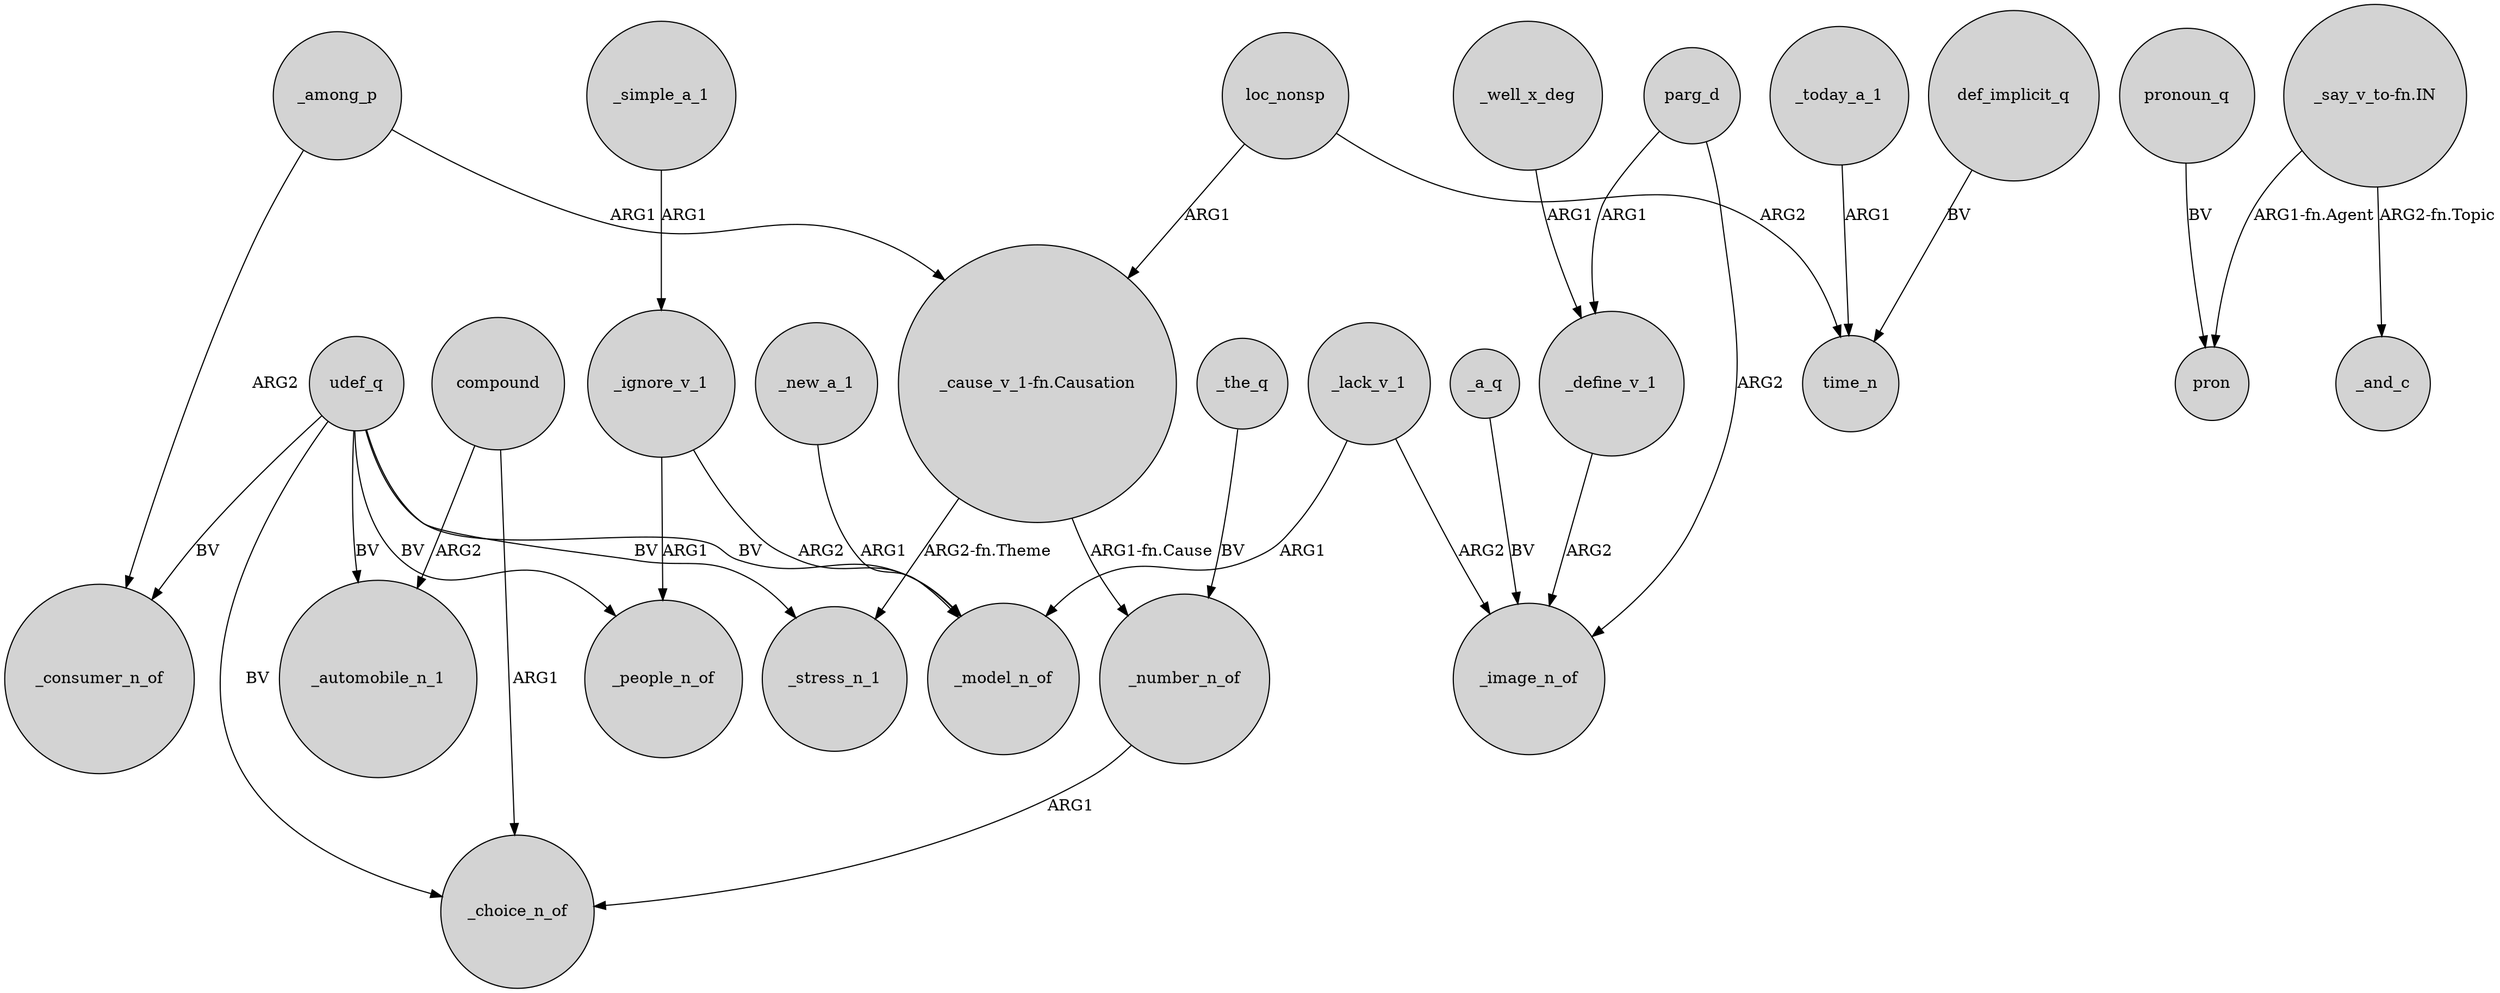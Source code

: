 digraph {
	node [shape=circle style=filled]
	"_cause_v_1-fn.Causation" -> _number_n_of [label="ARG1-fn.Cause"]
	loc_nonsp -> "_cause_v_1-fn.Causation" [label=ARG1]
	"_cause_v_1-fn.Causation" -> _stress_n_1 [label="ARG2-fn.Theme"]
	udef_q -> _stress_n_1 [label=BV]
	_simple_a_1 -> _ignore_v_1 [label=ARG1]
	_lack_v_1 -> _model_n_of [label=ARG1]
	_today_a_1 -> time_n [label=ARG1]
	_ignore_v_1 -> _people_n_of [label=ARG1]
	_a_q -> _image_n_of [label=BV]
	_among_p -> _consumer_n_of [label=ARG2]
	_among_p -> "_cause_v_1-fn.Causation" [label=ARG1]
	udef_q -> _automobile_n_1 [label=BV]
	_the_q -> _number_n_of [label=BV]
	_lack_v_1 -> _image_n_of [label=ARG2]
	loc_nonsp -> time_n [label=ARG2]
	_well_x_deg -> _define_v_1 [label=ARG1]
	parg_d -> _define_v_1 [label=ARG1]
	pronoun_q -> pron [label=BV]
	udef_q -> _people_n_of [label=BV]
	compound -> _choice_n_of [label=ARG1]
	udef_q -> _choice_n_of [label=BV]
	compound -> _automobile_n_1 [label=ARG2]
	_ignore_v_1 -> _model_n_of [label=ARG2]
	"_say_v_to-fn.IN" -> _and_c [label="ARG2-fn.Topic"]
	_new_a_1 -> _model_n_of [label=ARG1]
	udef_q -> _consumer_n_of [label=BV]
	"_say_v_to-fn.IN" -> pron [label="ARG1-fn.Agent"]
	_define_v_1 -> _image_n_of [label=ARG2]
	_number_n_of -> _choice_n_of [label=ARG1]
	udef_q -> _model_n_of [label=BV]
	parg_d -> _image_n_of [label=ARG2]
	def_implicit_q -> time_n [label=BV]
}
